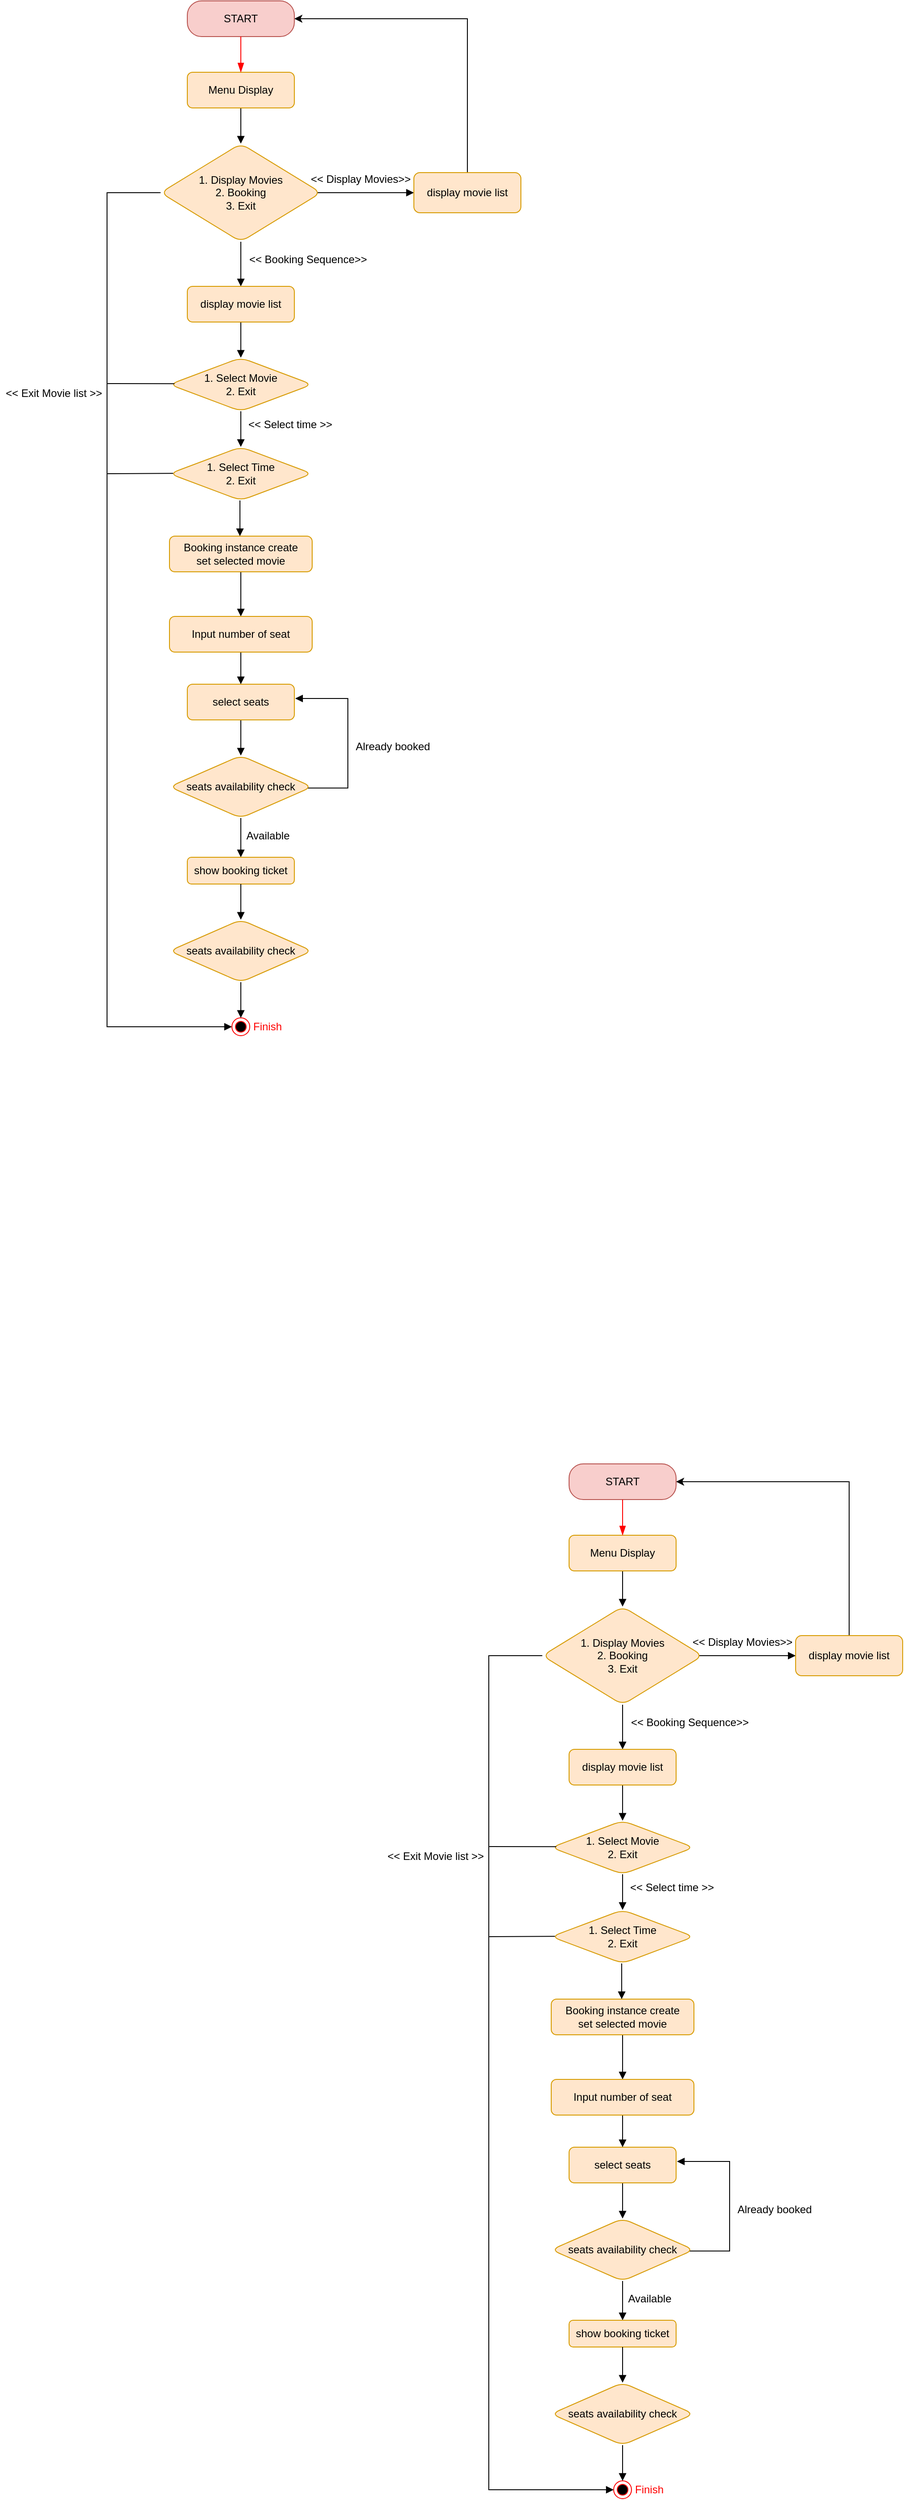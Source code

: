 <mxfile version="14.4.3" type="device"><diagram id="C5RBs43oDa-KdzZeNtuy" name="Page-1"><mxGraphModel dx="1490" dy="960" grid="1" gridSize="10" guides="1" tooltips="1" connect="1" arrows="1" fold="1" page="1" pageScale="1" pageWidth="827" pageHeight="1169" math="0" shadow="0"><root><mxCell id="WIyWlLk6GJQsqaUBKTNV-0"/><mxCell id="WIyWlLk6GJQsqaUBKTNV-1" parent="WIyWlLk6GJQsqaUBKTNV-0"/><mxCell id="U3DA3G5UchKtkNMIypQE-3" value="" style="edgeStyle=orthogonalEdgeStyle;rounded=0;orthogonalLoop=1;jettySize=auto;html=1;endArrow=block;endFill=1;" parent="WIyWlLk6GJQsqaUBKTNV-1" source="U3DA3G5UchKtkNMIypQE-0" target="U3DA3G5UchKtkNMIypQE-2" edge="1"><mxGeometry relative="1" as="geometry"/></mxCell><mxCell id="U3DA3G5UchKtkNMIypQE-0" value="Menu Display" style="rounded=1;whiteSpace=wrap;html=1;fontSize=12;glass=0;strokeWidth=1;shadow=0;fillColor=#ffe6cc;strokeColor=#d79b00;" parent="WIyWlLk6GJQsqaUBKTNV-1" vertex="1"><mxGeometry x="332" y="80" width="120" height="40" as="geometry"/></mxCell><mxCell id="U3DA3G5UchKtkNMIypQE-8" value="" style="edgeStyle=orthogonalEdgeStyle;rounded=0;orthogonalLoop=1;jettySize=auto;html=1;exitX=0.974;exitY=0.489;exitDx=0;exitDy=0;exitPerimeter=0;endArrow=block;endFill=1;" parent="WIyWlLk6GJQsqaUBKTNV-1" source="U3DA3G5UchKtkNMIypQE-2" target="U3DA3G5UchKtkNMIypQE-7" edge="1"><mxGeometry relative="1" as="geometry"><Array as="points"><mxPoint x="477" y="215"/></Array></mxGeometry></mxCell><mxCell id="U3DA3G5UchKtkNMIypQE-12" value="" style="edgeStyle=orthogonalEdgeStyle;rounded=0;orthogonalLoop=1;jettySize=auto;html=1;endArrow=block;endFill=1;" parent="WIyWlLk6GJQsqaUBKTNV-1" source="U3DA3G5UchKtkNMIypQE-2" target="U3DA3G5UchKtkNMIypQE-11" edge="1"><mxGeometry relative="1" as="geometry"/></mxCell><mxCell id="U3DA3G5UchKtkNMIypQE-18" value="" style="edgeStyle=orthogonalEdgeStyle;rounded=0;orthogonalLoop=1;jettySize=auto;html=1;entryX=0;entryY=0.5;entryDx=0;entryDy=0;endArrow=block;endFill=1;" parent="WIyWlLk6GJQsqaUBKTNV-1" source="U3DA3G5UchKtkNMIypQE-2" target="hKH0o7Udo-h21pj9CWlc-1" edge="1"><mxGeometry relative="1" as="geometry"><Array as="points"><mxPoint x="242" y="215"/><mxPoint x="242" y="1150"/></Array><mxPoint x="382" y="930" as="targetPoint"/></mxGeometry></mxCell><mxCell id="U3DA3G5UchKtkNMIypQE-2" value="1. Display Movies&lt;br&gt;2. Booking&lt;br&gt;3. Exit" style="rhombus;whiteSpace=wrap;html=1;rounded=1;shadow=0;strokeWidth=1;glass=0;fillColor=#ffe6cc;strokeColor=#d79b00;" parent="WIyWlLk6GJQsqaUBKTNV-1" vertex="1"><mxGeometry x="302" y="160" width="180" height="110" as="geometry"/></mxCell><mxCell id="U3DA3G5UchKtkNMIypQE-10" value="" style="edgeStyle=orthogonalEdgeStyle;rounded=0;orthogonalLoop=1;jettySize=auto;html=1;entryX=1;entryY=0.5;entryDx=0;entryDy=0;" parent="WIyWlLk6GJQsqaUBKTNV-1" source="U3DA3G5UchKtkNMIypQE-7" target="hKH0o7Udo-h21pj9CWlc-2" edge="1"><mxGeometry relative="1" as="geometry"><mxPoint x="452" y="-20.0" as="targetPoint"/><Array as="points"><mxPoint x="646" y="20"/></Array></mxGeometry></mxCell><mxCell id="U3DA3G5UchKtkNMIypQE-7" value="display movie list" style="whiteSpace=wrap;html=1;rounded=1;shadow=0;strokeWidth=1;glass=0;fillColor=#ffe6cc;strokeColor=#d79b00;" parent="WIyWlLk6GJQsqaUBKTNV-1" vertex="1"><mxGeometry x="586" y="192.5" width="120" height="45" as="geometry"/></mxCell><mxCell id="U3DA3G5UchKtkNMIypQE-20" value="" style="edgeStyle=orthogonalEdgeStyle;rounded=0;orthogonalLoop=1;jettySize=auto;html=1;endArrow=block;endFill=1;" parent="WIyWlLk6GJQsqaUBKTNV-1" source="U3DA3G5UchKtkNMIypQE-11" target="U3DA3G5UchKtkNMIypQE-19" edge="1"><mxGeometry relative="1" as="geometry"/></mxCell><mxCell id="U3DA3G5UchKtkNMIypQE-11" value="&lt;span&gt;display movie list&lt;/span&gt;" style="whiteSpace=wrap;html=1;rounded=1;shadow=0;strokeWidth=1;glass=0;fillColor=#ffe6cc;strokeColor=#d79b00;" parent="WIyWlLk6GJQsqaUBKTNV-1" vertex="1"><mxGeometry x="332" y="320" width="120" height="40" as="geometry"/></mxCell><mxCell id="U3DA3G5UchKtkNMIypQE-13" value="&amp;lt;&amp;lt; Display Movies&amp;gt;&amp;gt;" style="text;html=1;align=center;verticalAlign=middle;resizable=0;points=[];autosize=1;" parent="WIyWlLk6GJQsqaUBKTNV-1" vertex="1"><mxGeometry x="461" y="190" width="130" height="20" as="geometry"/></mxCell><mxCell id="U3DA3G5UchKtkNMIypQE-14" value="&amp;lt;&amp;lt; Booking Sequence&amp;gt;&amp;gt;" style="text;html=1;align=center;verticalAlign=middle;resizable=0;points=[];autosize=1;" parent="WIyWlLk6GJQsqaUBKTNV-1" vertex="1"><mxGeometry x="392" y="280" width="150" height="20" as="geometry"/></mxCell><mxCell id="U3DA3G5UchKtkNMIypQE-27" value="" style="edgeStyle=orthogonalEdgeStyle;rounded=0;orthogonalLoop=1;jettySize=auto;html=1;endArrow=block;endFill=1;" parent="WIyWlLk6GJQsqaUBKTNV-1" source="U3DA3G5UchKtkNMIypQE-19" edge="1"><mxGeometry relative="1" as="geometry"><mxPoint x="392" y="500" as="targetPoint"/><Array as="points"><mxPoint x="392" y="500"/><mxPoint x="392" y="500"/></Array></mxGeometry></mxCell><mxCell id="U3DA3G5UchKtkNMIypQE-19" value="1. Select Movie&lt;br&gt;2. Exit" style="rhombus;whiteSpace=wrap;html=1;rounded=1;shadow=0;strokeWidth=1;glass=0;fillColor=#ffe6cc;strokeColor=#d79b00;" parent="WIyWlLk6GJQsqaUBKTNV-1" vertex="1"><mxGeometry x="312" y="400" width="160" height="60" as="geometry"/></mxCell><mxCell id="U3DA3G5UchKtkNMIypQE-22" value="&amp;lt;&amp;lt; Exit Movie list &amp;gt;&amp;gt;" style="text;html=1;align=center;verticalAlign=middle;resizable=0;points=[];autosize=1;" parent="WIyWlLk6GJQsqaUBKTNV-1" vertex="1"><mxGeometry x="122" y="430" width="120" height="20" as="geometry"/></mxCell><mxCell id="U3DA3G5UchKtkNMIypQE-29" value="" style="edgeStyle=orthogonalEdgeStyle;rounded=0;orthogonalLoop=1;jettySize=auto;html=1;endArrow=block;endFill=1;exitX=0.5;exitY=1;exitDx=0;exitDy=0;" parent="WIyWlLk6GJQsqaUBKTNV-1" source="U3DA3G5UchKtkNMIypQE-26" edge="1"><mxGeometry relative="1" as="geometry"><mxPoint x="392" y="650" as="sourcePoint"/><mxPoint x="392" y="690" as="targetPoint"/><Array as="points"/></mxGeometry></mxCell><mxCell id="U3DA3G5UchKtkNMIypQE-26" value="Booking instance create&lt;br&gt;set selected movie" style="whiteSpace=wrap;html=1;rounded=1;shadow=0;strokeWidth=1;glass=0;fillColor=#ffe6cc;strokeColor=#d79b00;" parent="WIyWlLk6GJQsqaUBKTNV-1" vertex="1"><mxGeometry x="312" y="600" width="160" height="40" as="geometry"/></mxCell><mxCell id="U3DA3G5UchKtkNMIypQE-33" value="" style="edgeStyle=orthogonalEdgeStyle;rounded=0;orthogonalLoop=1;jettySize=auto;html=1;endArrow=block;endFill=1;" parent="WIyWlLk6GJQsqaUBKTNV-1" source="U3DA3G5UchKtkNMIypQE-28" target="U3DA3G5UchKtkNMIypQE-32" edge="1"><mxGeometry relative="1" as="geometry"><Array as="points"><mxPoint x="392" y="800"/><mxPoint x="392" y="800"/></Array></mxGeometry></mxCell><mxCell id="U3DA3G5UchKtkNMIypQE-28" value="select seats" style="whiteSpace=wrap;html=1;rounded=1;shadow=0;strokeWidth=1;glass=0;fillColor=#ffe6cc;strokeColor=#d79b00;" parent="WIyWlLk6GJQsqaUBKTNV-1" vertex="1"><mxGeometry x="332" y="766" width="120" height="40" as="geometry"/></mxCell><mxCell id="U3DA3G5UchKtkNMIypQE-37" value="" style="edgeStyle=orthogonalEdgeStyle;rounded=0;orthogonalLoop=1;jettySize=auto;html=1;endArrow=block;endFill=1;" parent="WIyWlLk6GJQsqaUBKTNV-1" source="U3DA3G5UchKtkNMIypQE-32" target="U3DA3G5UchKtkNMIypQE-36" edge="1"><mxGeometry relative="1" as="geometry"/></mxCell><mxCell id="U3DA3G5UchKtkNMIypQE-39" value="" style="edgeStyle=orthogonalEdgeStyle;rounded=0;orthogonalLoop=1;jettySize=auto;html=1;entryX=1.008;entryY=0.4;entryDx=0;entryDy=0;entryPerimeter=0;endArrow=block;endFill=1;exitX=0.95;exitY=0.52;exitDx=0;exitDy=0;exitPerimeter=0;" parent="WIyWlLk6GJQsqaUBKTNV-1" source="U3DA3G5UchKtkNMIypQE-32" target="U3DA3G5UchKtkNMIypQE-28" edge="1"><mxGeometry relative="1" as="geometry"><mxPoint x="572" y="861" as="targetPoint"/><Array as="points"><mxPoint x="512" y="882"/><mxPoint x="512" y="782"/></Array></mxGeometry></mxCell><mxCell id="U3DA3G5UchKtkNMIypQE-32" value="seats availability check" style="rhombus;whiteSpace=wrap;html=1;rounded=1;shadow=0;strokeWidth=1;glass=0;fillColor=#ffe6cc;strokeColor=#d79b00;" parent="WIyWlLk6GJQsqaUBKTNV-1" vertex="1"><mxGeometry x="312" y="846" width="160" height="70" as="geometry"/></mxCell><mxCell id="U3DA3G5UchKtkNMIypQE-36" value="show booking ticket" style="whiteSpace=wrap;html=1;rounded=1;shadow=0;strokeWidth=1;glass=0;fillColor=#ffe6cc;strokeColor=#d79b00;" parent="WIyWlLk6GJQsqaUBKTNV-1" vertex="1"><mxGeometry x="332" y="960" width="120" height="30" as="geometry"/></mxCell><mxCell id="U3DA3G5UchKtkNMIypQE-41" value="Available" style="text;html=1;align=center;verticalAlign=middle;resizable=0;points=[];autosize=1;" parent="WIyWlLk6GJQsqaUBKTNV-1" vertex="1"><mxGeometry x="392" y="926" width="60" height="20" as="geometry"/></mxCell><mxCell id="U3DA3G5UchKtkNMIypQE-42" value="&amp;lt;&amp;lt; Select time &amp;gt;&amp;gt;" style="text;html=1;align=center;verticalAlign=middle;resizable=0;points=[];autosize=1;" parent="WIyWlLk6GJQsqaUBKTNV-1" vertex="1"><mxGeometry x="392" y="465" width="110" height="20" as="geometry"/></mxCell><mxCell id="hKH0o7Udo-h21pj9CWlc-2" value="START" style="rounded=1;whiteSpace=wrap;html=1;arcSize=40;fillColor=#f8cecc;strokeColor=#b85450;" vertex="1" parent="WIyWlLk6GJQsqaUBKTNV-1"><mxGeometry x="332" width="120" height="40" as="geometry"/></mxCell><mxCell id="hKH0o7Udo-h21pj9CWlc-3" value="" style="edgeStyle=orthogonalEdgeStyle;html=1;verticalAlign=bottom;endArrow=blockThin;endSize=8;strokeColor=#ff0000;entryX=0.5;entryY=0;entryDx=0;entryDy=0;endFill=1;" edge="1" source="hKH0o7Udo-h21pj9CWlc-2" parent="WIyWlLk6GJQsqaUBKTNV-1" target="U3DA3G5UchKtkNMIypQE-0"><mxGeometry relative="1" as="geometry"><mxPoint x="312" y="40" as="targetPoint"/></mxGeometry></mxCell><mxCell id="hKH0o7Udo-h21pj9CWlc-4" value="Finish" style="text;html=1;strokeColor=none;fillColor=none;align=center;verticalAlign=middle;whiteSpace=wrap;rounded=0;fontColor=#FF0000;" vertex="1" parent="WIyWlLk6GJQsqaUBKTNV-1"><mxGeometry x="402" y="1145" width="40" height="10" as="geometry"/></mxCell><mxCell id="hKH0o7Udo-h21pj9CWlc-6" value="" style="endArrow=none;html=1;entryX=0.035;entryY=0.486;entryDx=0;entryDy=0;entryPerimeter=0;" edge="1" parent="WIyWlLk6GJQsqaUBKTNV-1" target="U3DA3G5UchKtkNMIypQE-19"><mxGeometry width="50" height="50" relative="1" as="geometry"><mxPoint x="242" y="429" as="sourcePoint"/><mxPoint x="322" y="410" as="targetPoint"/></mxGeometry></mxCell><mxCell id="hKH0o7Udo-h21pj9CWlc-9" value="1. Select Time&lt;br&gt;2. Exit" style="rhombus;whiteSpace=wrap;html=1;rounded=1;shadow=0;strokeWidth=1;glass=0;fillColor=#ffe6cc;strokeColor=#d79b00;" vertex="1" parent="WIyWlLk6GJQsqaUBKTNV-1"><mxGeometry x="312" y="500" width="160" height="60" as="geometry"/></mxCell><mxCell id="hKH0o7Udo-h21pj9CWlc-10" value="" style="endArrow=none;html=1;entryX=0.026;entryY=0.493;entryDx=0;entryDy=0;entryPerimeter=0;" edge="1" parent="WIyWlLk6GJQsqaUBKTNV-1" target="hKH0o7Udo-h21pj9CWlc-9"><mxGeometry width="50" height="50" relative="1" as="geometry"><mxPoint x="242" y="530" as="sourcePoint"/><mxPoint x="412" y="560" as="targetPoint"/></mxGeometry></mxCell><mxCell id="hKH0o7Udo-h21pj9CWlc-11" value="" style="edgeStyle=orthogonalEdgeStyle;rounded=0;orthogonalLoop=1;jettySize=auto;html=1;endArrow=block;endFill=1;" edge="1" parent="WIyWlLk6GJQsqaUBKTNV-1"><mxGeometry relative="1" as="geometry"><mxPoint x="391" y="560" as="sourcePoint"/><mxPoint x="391" y="600" as="targetPoint"/><Array as="points"><mxPoint x="391" y="600"/><mxPoint x="391" y="600"/></Array></mxGeometry></mxCell><mxCell id="hKH0o7Udo-h21pj9CWlc-14" value="" style="edgeStyle=orthogonalEdgeStyle;rounded=0;orthogonalLoop=1;jettySize=auto;html=1;endArrow=block;endFill=1;" edge="1" parent="WIyWlLk6GJQsqaUBKTNV-1"><mxGeometry relative="1" as="geometry"><mxPoint x="392" y="706" as="sourcePoint"/><mxPoint x="392" y="766" as="targetPoint"/><Array as="points"><mxPoint x="392" y="756"/><mxPoint x="392" y="756"/></Array></mxGeometry></mxCell><mxCell id="hKH0o7Udo-h21pj9CWlc-16" value="Input number of seat" style="whiteSpace=wrap;html=1;rounded=1;shadow=0;strokeWidth=1;glass=0;fillColor=#ffe6cc;strokeColor=#d79b00;" vertex="1" parent="WIyWlLk6GJQsqaUBKTNV-1"><mxGeometry x="312" y="690" width="160" height="40" as="geometry"/></mxCell><mxCell id="hKH0o7Udo-h21pj9CWlc-20" value="" style="edgeStyle=orthogonalEdgeStyle;rounded=0;orthogonalLoop=1;jettySize=auto;html=1;endArrow=block;endFill=1;exitX=0.5;exitY=1;exitDx=0;exitDy=0;" edge="1" parent="WIyWlLk6GJQsqaUBKTNV-1" source="U3DA3G5UchKtkNMIypQE-36"><mxGeometry relative="1" as="geometry"><mxPoint x="402" y="926" as="sourcePoint"/><mxPoint x="392" y="1030" as="targetPoint"/><Array as="points"><mxPoint x="392" y="996"/></Array></mxGeometry></mxCell><mxCell id="hKH0o7Udo-h21pj9CWlc-22" value="seats availability check" style="rhombus;whiteSpace=wrap;html=1;rounded=1;shadow=0;strokeWidth=1;glass=0;fillColor=#ffe6cc;strokeColor=#d79b00;" vertex="1" parent="WIyWlLk6GJQsqaUBKTNV-1"><mxGeometry x="312" y="1030" width="160" height="70" as="geometry"/></mxCell><mxCell id="hKH0o7Udo-h21pj9CWlc-23" value="Already booked" style="text;html=1;align=center;verticalAlign=middle;resizable=0;points=[];autosize=1;" vertex="1" parent="WIyWlLk6GJQsqaUBKTNV-1"><mxGeometry x="512" y="826" width="100" height="20" as="geometry"/></mxCell><mxCell id="hKH0o7Udo-h21pj9CWlc-1" value="" style="ellipse;html=1;shape=endState;fillColor=#000000;strokeColor=#ff0000;" vertex="1" parent="WIyWlLk6GJQsqaUBKTNV-1"><mxGeometry x="382" y="1140" width="20" height="20" as="geometry"/></mxCell><mxCell id="hKH0o7Udo-h21pj9CWlc-25" value="" style="edgeStyle=orthogonalEdgeStyle;rounded=0;orthogonalLoop=1;jettySize=auto;html=1;endArrow=block;endFill=1;" edge="1" parent="WIyWlLk6GJQsqaUBKTNV-1" source="hKH0o7Udo-h21pj9CWlc-22" target="hKH0o7Udo-h21pj9CWlc-1"><mxGeometry relative="1" as="geometry"><mxPoint x="392" y="1166" as="targetPoint"/><mxPoint x="392" y="1100" as="sourcePoint"/><Array as="points"/></mxGeometry></mxCell><mxCell id="hKH0o7Udo-h21pj9CWlc-80" value="" style="edgeStyle=orthogonalEdgeStyle;rounded=0;orthogonalLoop=1;jettySize=auto;html=1;endArrow=block;endFill=1;" edge="1" parent="WIyWlLk6GJQsqaUBKTNV-1" source="hKH0o7Udo-h21pj9CWlc-81" target="hKH0o7Udo-h21pj9CWlc-85"><mxGeometry relative="1" as="geometry"/></mxCell><mxCell id="hKH0o7Udo-h21pj9CWlc-81" value="Menu Display" style="rounded=1;whiteSpace=wrap;html=1;fontSize=12;glass=0;strokeWidth=1;shadow=0;fillColor=#ffe6cc;strokeColor=#d79b00;" vertex="1" parent="WIyWlLk6GJQsqaUBKTNV-1"><mxGeometry x="760" y="1720" width="120" height="40" as="geometry"/></mxCell><mxCell id="hKH0o7Udo-h21pj9CWlc-82" value="" style="edgeStyle=orthogonalEdgeStyle;rounded=0;orthogonalLoop=1;jettySize=auto;html=1;exitX=0.974;exitY=0.489;exitDx=0;exitDy=0;exitPerimeter=0;endArrow=block;endFill=1;" edge="1" parent="WIyWlLk6GJQsqaUBKTNV-1" source="hKH0o7Udo-h21pj9CWlc-85" target="hKH0o7Udo-h21pj9CWlc-87"><mxGeometry relative="1" as="geometry"><Array as="points"><mxPoint x="905" y="1855"/></Array></mxGeometry></mxCell><mxCell id="hKH0o7Udo-h21pj9CWlc-83" value="" style="edgeStyle=orthogonalEdgeStyle;rounded=0;orthogonalLoop=1;jettySize=auto;html=1;endArrow=block;endFill=1;" edge="1" parent="WIyWlLk6GJQsqaUBKTNV-1" source="hKH0o7Udo-h21pj9CWlc-85" target="hKH0o7Udo-h21pj9CWlc-89"><mxGeometry relative="1" as="geometry"/></mxCell><mxCell id="hKH0o7Udo-h21pj9CWlc-84" value="" style="edgeStyle=orthogonalEdgeStyle;rounded=0;orthogonalLoop=1;jettySize=auto;html=1;entryX=0;entryY=0.5;entryDx=0;entryDy=0;endArrow=block;endFill=1;" edge="1" parent="WIyWlLk6GJQsqaUBKTNV-1" source="hKH0o7Udo-h21pj9CWlc-85" target="hKH0o7Udo-h21pj9CWlc-117"><mxGeometry relative="1" as="geometry"><Array as="points"><mxPoint x="670" y="1855"/><mxPoint x="670" y="2790"/></Array><mxPoint x="810" y="2570" as="targetPoint"/></mxGeometry></mxCell><mxCell id="hKH0o7Udo-h21pj9CWlc-85" value="1. Display Movies&lt;br&gt;2. Booking&lt;br&gt;3. Exit" style="rhombus;whiteSpace=wrap;html=1;rounded=1;shadow=0;strokeWidth=1;glass=0;fillColor=#ffe6cc;strokeColor=#d79b00;" vertex="1" parent="WIyWlLk6GJQsqaUBKTNV-1"><mxGeometry x="730" y="1800" width="180" height="110" as="geometry"/></mxCell><mxCell id="hKH0o7Udo-h21pj9CWlc-86" value="" style="edgeStyle=orthogonalEdgeStyle;rounded=0;orthogonalLoop=1;jettySize=auto;html=1;entryX=1;entryY=0.5;entryDx=0;entryDy=0;" edge="1" parent="WIyWlLk6GJQsqaUBKTNV-1" source="hKH0o7Udo-h21pj9CWlc-87" target="hKH0o7Udo-h21pj9CWlc-105"><mxGeometry relative="1" as="geometry"><mxPoint x="880" y="1620" as="targetPoint"/><Array as="points"><mxPoint x="1074" y="1660"/></Array></mxGeometry></mxCell><mxCell id="hKH0o7Udo-h21pj9CWlc-87" value="display movie list" style="whiteSpace=wrap;html=1;rounded=1;shadow=0;strokeWidth=1;glass=0;fillColor=#ffe6cc;strokeColor=#d79b00;" vertex="1" parent="WIyWlLk6GJQsqaUBKTNV-1"><mxGeometry x="1014" y="1832.5" width="120" height="45" as="geometry"/></mxCell><mxCell id="hKH0o7Udo-h21pj9CWlc-88" value="" style="edgeStyle=orthogonalEdgeStyle;rounded=0;orthogonalLoop=1;jettySize=auto;html=1;endArrow=block;endFill=1;" edge="1" parent="WIyWlLk6GJQsqaUBKTNV-1" source="hKH0o7Udo-h21pj9CWlc-89" target="hKH0o7Udo-h21pj9CWlc-93"><mxGeometry relative="1" as="geometry"/></mxCell><mxCell id="hKH0o7Udo-h21pj9CWlc-89" value="&lt;span&gt;display movie list&lt;/span&gt;" style="whiteSpace=wrap;html=1;rounded=1;shadow=0;strokeWidth=1;glass=0;fillColor=#ffe6cc;strokeColor=#d79b00;" vertex="1" parent="WIyWlLk6GJQsqaUBKTNV-1"><mxGeometry x="760" y="1960" width="120" height="40" as="geometry"/></mxCell><mxCell id="hKH0o7Udo-h21pj9CWlc-90" value="&amp;lt;&amp;lt; Display Movies&amp;gt;&amp;gt;" style="text;html=1;align=center;verticalAlign=middle;resizable=0;points=[];autosize=1;" vertex="1" parent="WIyWlLk6GJQsqaUBKTNV-1"><mxGeometry x="889" y="1830" width="130" height="20" as="geometry"/></mxCell><mxCell id="hKH0o7Udo-h21pj9CWlc-91" value="&amp;lt;&amp;lt; Booking Sequence&amp;gt;&amp;gt;" style="text;html=1;align=center;verticalAlign=middle;resizable=0;points=[];autosize=1;" vertex="1" parent="WIyWlLk6GJQsqaUBKTNV-1"><mxGeometry x="820" y="1920" width="150" height="20" as="geometry"/></mxCell><mxCell id="hKH0o7Udo-h21pj9CWlc-92" value="" style="edgeStyle=orthogonalEdgeStyle;rounded=0;orthogonalLoop=1;jettySize=auto;html=1;endArrow=block;endFill=1;" edge="1" parent="WIyWlLk6GJQsqaUBKTNV-1" source="hKH0o7Udo-h21pj9CWlc-93"><mxGeometry relative="1" as="geometry"><mxPoint x="820" y="2140" as="targetPoint"/><Array as="points"><mxPoint x="820" y="2140"/><mxPoint x="820" y="2140"/></Array></mxGeometry></mxCell><mxCell id="hKH0o7Udo-h21pj9CWlc-93" value="1. Select Movie&lt;br&gt;2. Exit" style="rhombus;whiteSpace=wrap;html=1;rounded=1;shadow=0;strokeWidth=1;glass=0;fillColor=#ffe6cc;strokeColor=#d79b00;" vertex="1" parent="WIyWlLk6GJQsqaUBKTNV-1"><mxGeometry x="740" y="2040" width="160" height="60" as="geometry"/></mxCell><mxCell id="hKH0o7Udo-h21pj9CWlc-94" value="&amp;lt;&amp;lt; Exit Movie list &amp;gt;&amp;gt;" style="text;html=1;align=center;verticalAlign=middle;resizable=0;points=[];autosize=1;" vertex="1" parent="WIyWlLk6GJQsqaUBKTNV-1"><mxGeometry x="550" y="2070" width="120" height="20" as="geometry"/></mxCell><mxCell id="hKH0o7Udo-h21pj9CWlc-95" value="" style="edgeStyle=orthogonalEdgeStyle;rounded=0;orthogonalLoop=1;jettySize=auto;html=1;endArrow=block;endFill=1;exitX=0.5;exitY=1;exitDx=0;exitDy=0;" edge="1" parent="WIyWlLk6GJQsqaUBKTNV-1" source="hKH0o7Udo-h21pj9CWlc-96"><mxGeometry relative="1" as="geometry"><mxPoint x="820" y="2290" as="sourcePoint"/><mxPoint x="820" y="2330" as="targetPoint"/><Array as="points"/></mxGeometry></mxCell><mxCell id="hKH0o7Udo-h21pj9CWlc-96" value="Booking instance create&lt;br&gt;set selected movie" style="whiteSpace=wrap;html=1;rounded=1;shadow=0;strokeWidth=1;glass=0;fillColor=#ffe6cc;strokeColor=#d79b00;" vertex="1" parent="WIyWlLk6GJQsqaUBKTNV-1"><mxGeometry x="740" y="2240" width="160" height="40" as="geometry"/></mxCell><mxCell id="hKH0o7Udo-h21pj9CWlc-97" value="" style="edgeStyle=orthogonalEdgeStyle;rounded=0;orthogonalLoop=1;jettySize=auto;html=1;endArrow=block;endFill=1;" edge="1" parent="WIyWlLk6GJQsqaUBKTNV-1" source="hKH0o7Udo-h21pj9CWlc-98" target="hKH0o7Udo-h21pj9CWlc-101"><mxGeometry relative="1" as="geometry"><Array as="points"><mxPoint x="820" y="2440"/><mxPoint x="820" y="2440"/></Array></mxGeometry></mxCell><mxCell id="hKH0o7Udo-h21pj9CWlc-98" value="select seats" style="whiteSpace=wrap;html=1;rounded=1;shadow=0;strokeWidth=1;glass=0;fillColor=#ffe6cc;strokeColor=#d79b00;" vertex="1" parent="WIyWlLk6GJQsqaUBKTNV-1"><mxGeometry x="760" y="2406" width="120" height="40" as="geometry"/></mxCell><mxCell id="hKH0o7Udo-h21pj9CWlc-99" value="" style="edgeStyle=orthogonalEdgeStyle;rounded=0;orthogonalLoop=1;jettySize=auto;html=1;endArrow=block;endFill=1;" edge="1" parent="WIyWlLk6GJQsqaUBKTNV-1" source="hKH0o7Udo-h21pj9CWlc-101" target="hKH0o7Udo-h21pj9CWlc-102"><mxGeometry relative="1" as="geometry"/></mxCell><mxCell id="hKH0o7Udo-h21pj9CWlc-100" value="" style="edgeStyle=orthogonalEdgeStyle;rounded=0;orthogonalLoop=1;jettySize=auto;html=1;entryX=1.008;entryY=0.4;entryDx=0;entryDy=0;entryPerimeter=0;endArrow=block;endFill=1;exitX=0.95;exitY=0.52;exitDx=0;exitDy=0;exitPerimeter=0;" edge="1" parent="WIyWlLk6GJQsqaUBKTNV-1" source="hKH0o7Udo-h21pj9CWlc-101" target="hKH0o7Udo-h21pj9CWlc-98"><mxGeometry relative="1" as="geometry"><mxPoint x="1000" y="2501" as="targetPoint"/><Array as="points"><mxPoint x="940" y="2522"/><mxPoint x="940" y="2422"/></Array></mxGeometry></mxCell><mxCell id="hKH0o7Udo-h21pj9CWlc-101" value="seats availability check" style="rhombus;whiteSpace=wrap;html=1;rounded=1;shadow=0;strokeWidth=1;glass=0;fillColor=#ffe6cc;strokeColor=#d79b00;" vertex="1" parent="WIyWlLk6GJQsqaUBKTNV-1"><mxGeometry x="740" y="2486" width="160" height="70" as="geometry"/></mxCell><mxCell id="hKH0o7Udo-h21pj9CWlc-102" value="show booking ticket" style="whiteSpace=wrap;html=1;rounded=1;shadow=0;strokeWidth=1;glass=0;fillColor=#ffe6cc;strokeColor=#d79b00;" vertex="1" parent="WIyWlLk6GJQsqaUBKTNV-1"><mxGeometry x="760" y="2600" width="120" height="30" as="geometry"/></mxCell><mxCell id="hKH0o7Udo-h21pj9CWlc-103" value="Available" style="text;html=1;align=center;verticalAlign=middle;resizable=0;points=[];autosize=1;" vertex="1" parent="WIyWlLk6GJQsqaUBKTNV-1"><mxGeometry x="820" y="2566" width="60" height="20" as="geometry"/></mxCell><mxCell id="hKH0o7Udo-h21pj9CWlc-104" value="&amp;lt;&amp;lt; Select time &amp;gt;&amp;gt;" style="text;html=1;align=center;verticalAlign=middle;resizable=0;points=[];autosize=1;" vertex="1" parent="WIyWlLk6GJQsqaUBKTNV-1"><mxGeometry x="820" y="2105" width="110" height="20" as="geometry"/></mxCell><mxCell id="hKH0o7Udo-h21pj9CWlc-105" value="START" style="rounded=1;whiteSpace=wrap;html=1;arcSize=40;fillColor=#f8cecc;strokeColor=#b85450;" vertex="1" parent="WIyWlLk6GJQsqaUBKTNV-1"><mxGeometry x="760" y="1640" width="120" height="40" as="geometry"/></mxCell><mxCell id="hKH0o7Udo-h21pj9CWlc-106" value="" style="edgeStyle=orthogonalEdgeStyle;html=1;verticalAlign=bottom;endArrow=blockThin;endSize=8;strokeColor=#ff0000;entryX=0.5;entryY=0;entryDx=0;entryDy=0;endFill=1;" edge="1" parent="WIyWlLk6GJQsqaUBKTNV-1" source="hKH0o7Udo-h21pj9CWlc-105" target="hKH0o7Udo-h21pj9CWlc-81"><mxGeometry relative="1" as="geometry"><mxPoint x="740" y="1680" as="targetPoint"/></mxGeometry></mxCell><mxCell id="hKH0o7Udo-h21pj9CWlc-107" value="Finish" style="text;html=1;strokeColor=none;fillColor=none;align=center;verticalAlign=middle;whiteSpace=wrap;rounded=0;fontColor=#FF0000;" vertex="1" parent="WIyWlLk6GJQsqaUBKTNV-1"><mxGeometry x="830" y="2785" width="40" height="10" as="geometry"/></mxCell><mxCell id="hKH0o7Udo-h21pj9CWlc-108" value="" style="endArrow=none;html=1;entryX=0.035;entryY=0.486;entryDx=0;entryDy=0;entryPerimeter=0;" edge="1" parent="WIyWlLk6GJQsqaUBKTNV-1" target="hKH0o7Udo-h21pj9CWlc-93"><mxGeometry width="50" height="50" relative="1" as="geometry"><mxPoint x="670" y="2069" as="sourcePoint"/><mxPoint x="750" y="2050" as="targetPoint"/></mxGeometry></mxCell><mxCell id="hKH0o7Udo-h21pj9CWlc-109" value="1. Select Time&lt;br&gt;2. Exit" style="rhombus;whiteSpace=wrap;html=1;rounded=1;shadow=0;strokeWidth=1;glass=0;fillColor=#ffe6cc;strokeColor=#d79b00;" vertex="1" parent="WIyWlLk6GJQsqaUBKTNV-1"><mxGeometry x="740" y="2140" width="160" height="60" as="geometry"/></mxCell><mxCell id="hKH0o7Udo-h21pj9CWlc-110" value="" style="endArrow=none;html=1;entryX=0.026;entryY=0.493;entryDx=0;entryDy=0;entryPerimeter=0;" edge="1" parent="WIyWlLk6GJQsqaUBKTNV-1" target="hKH0o7Udo-h21pj9CWlc-109"><mxGeometry width="50" height="50" relative="1" as="geometry"><mxPoint x="670" y="2170" as="sourcePoint"/><mxPoint x="840" y="2200" as="targetPoint"/></mxGeometry></mxCell><mxCell id="hKH0o7Udo-h21pj9CWlc-111" value="" style="edgeStyle=orthogonalEdgeStyle;rounded=0;orthogonalLoop=1;jettySize=auto;html=1;endArrow=block;endFill=1;" edge="1" parent="WIyWlLk6GJQsqaUBKTNV-1"><mxGeometry relative="1" as="geometry"><mxPoint x="819" y="2200" as="sourcePoint"/><mxPoint x="819" y="2240" as="targetPoint"/><Array as="points"><mxPoint x="819" y="2240"/><mxPoint x="819" y="2240"/></Array></mxGeometry></mxCell><mxCell id="hKH0o7Udo-h21pj9CWlc-112" value="" style="edgeStyle=orthogonalEdgeStyle;rounded=0;orthogonalLoop=1;jettySize=auto;html=1;endArrow=block;endFill=1;" edge="1" parent="WIyWlLk6GJQsqaUBKTNV-1"><mxGeometry relative="1" as="geometry"><mxPoint x="820" y="2346" as="sourcePoint"/><mxPoint x="820" y="2406" as="targetPoint"/><Array as="points"><mxPoint x="820" y="2396"/><mxPoint x="820" y="2396"/></Array></mxGeometry></mxCell><mxCell id="hKH0o7Udo-h21pj9CWlc-113" value="Input number of seat" style="whiteSpace=wrap;html=1;rounded=1;shadow=0;strokeWidth=1;glass=0;fillColor=#ffe6cc;strokeColor=#d79b00;" vertex="1" parent="WIyWlLk6GJQsqaUBKTNV-1"><mxGeometry x="740" y="2330" width="160" height="40" as="geometry"/></mxCell><mxCell id="hKH0o7Udo-h21pj9CWlc-114" value="" style="edgeStyle=orthogonalEdgeStyle;rounded=0;orthogonalLoop=1;jettySize=auto;html=1;endArrow=block;endFill=1;exitX=0.5;exitY=1;exitDx=0;exitDy=0;" edge="1" parent="WIyWlLk6GJQsqaUBKTNV-1" source="hKH0o7Udo-h21pj9CWlc-102"><mxGeometry relative="1" as="geometry"><mxPoint x="830" y="2566" as="sourcePoint"/><mxPoint x="820" y="2670" as="targetPoint"/><Array as="points"><mxPoint x="820" y="2636"/></Array></mxGeometry></mxCell><mxCell id="hKH0o7Udo-h21pj9CWlc-115" value="seats availability check" style="rhombus;whiteSpace=wrap;html=1;rounded=1;shadow=0;strokeWidth=1;glass=0;fillColor=#ffe6cc;strokeColor=#d79b00;" vertex="1" parent="WIyWlLk6GJQsqaUBKTNV-1"><mxGeometry x="740" y="2670" width="160" height="70" as="geometry"/></mxCell><mxCell id="hKH0o7Udo-h21pj9CWlc-116" value="Already booked" style="text;html=1;align=center;verticalAlign=middle;resizable=0;points=[];autosize=1;" vertex="1" parent="WIyWlLk6GJQsqaUBKTNV-1"><mxGeometry x="940" y="2466" width="100" height="20" as="geometry"/></mxCell><mxCell id="hKH0o7Udo-h21pj9CWlc-117" value="" style="ellipse;html=1;shape=endState;fillColor=#000000;strokeColor=#ff0000;" vertex="1" parent="WIyWlLk6GJQsqaUBKTNV-1"><mxGeometry x="810" y="2780" width="20" height="20" as="geometry"/></mxCell><mxCell id="hKH0o7Udo-h21pj9CWlc-118" value="" style="edgeStyle=orthogonalEdgeStyle;rounded=0;orthogonalLoop=1;jettySize=auto;html=1;endArrow=block;endFill=1;" edge="1" parent="WIyWlLk6GJQsqaUBKTNV-1" source="hKH0o7Udo-h21pj9CWlc-115" target="hKH0o7Udo-h21pj9CWlc-117"><mxGeometry relative="1" as="geometry"><mxPoint x="820" y="2806" as="targetPoint"/><mxPoint x="820" y="2740" as="sourcePoint"/><Array as="points"/></mxGeometry></mxCell></root></mxGraphModel></diagram></mxfile>